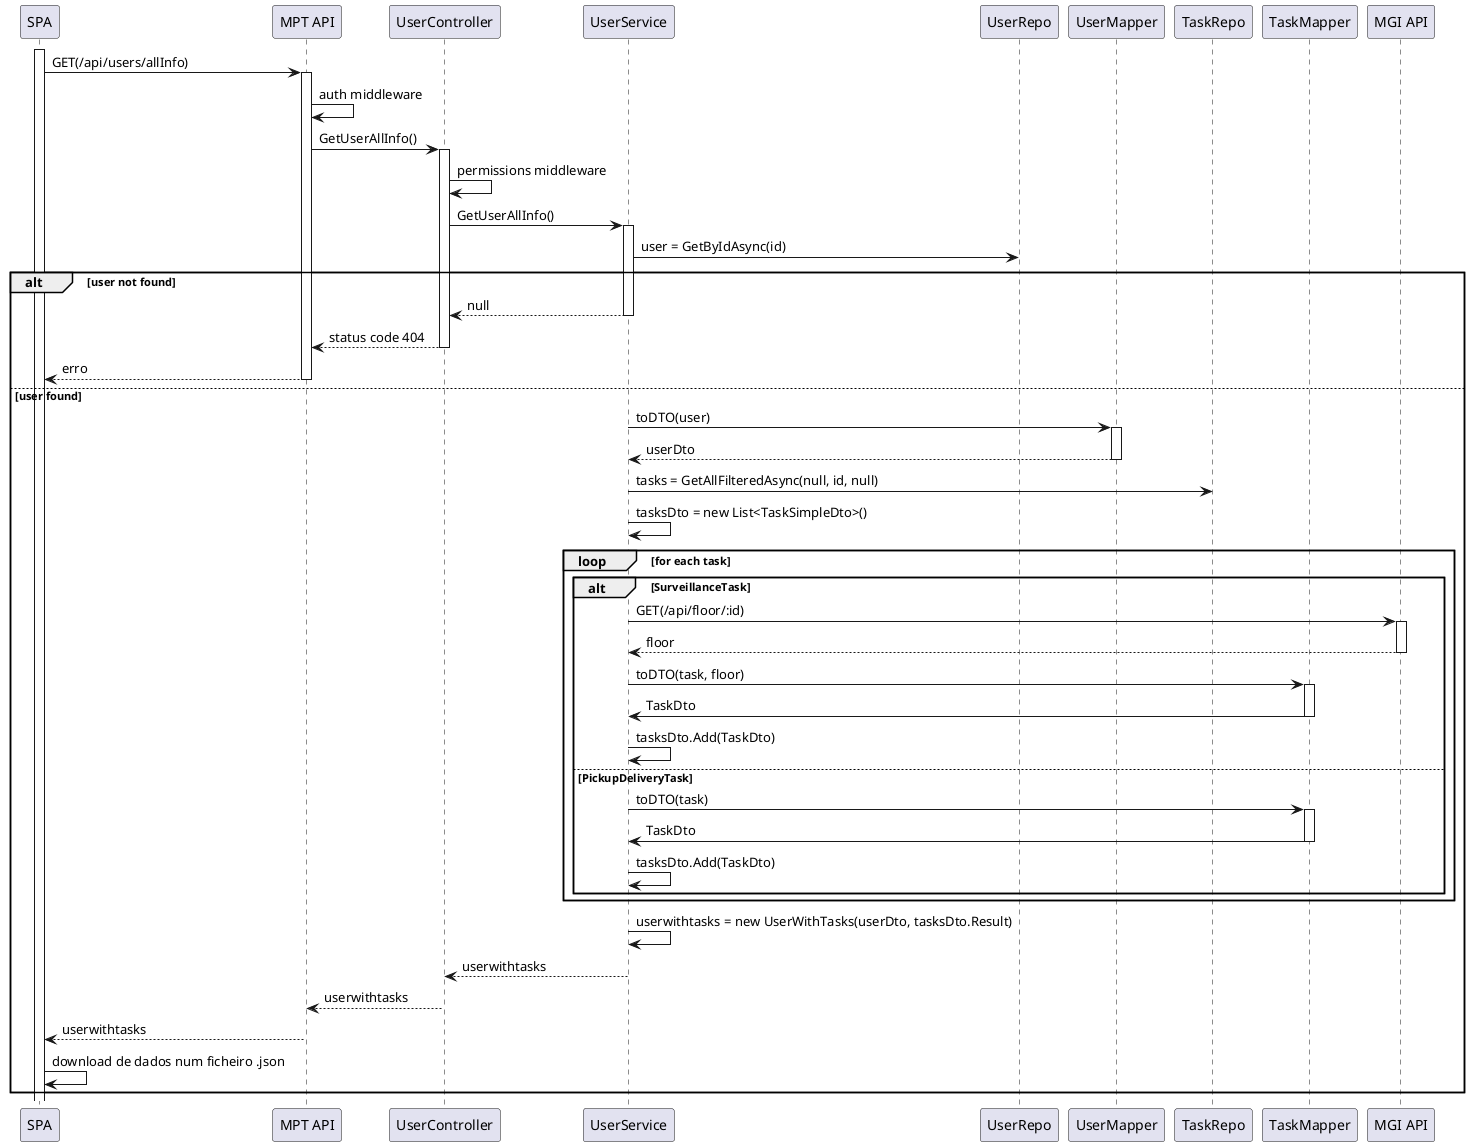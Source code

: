 @startuml
participant SPA
participant "MPT API" as API
participant "UserController" as Ctrl
participant "UserService" as Srv
participant "UserRepo" as Repo
participant "UserMapper" as Map
participant "TaskRepo" as tr
participant "TaskMapper" as tm
participant "MGI API" as API2


activate SPA
SPA -> API: GET(/api/users/allInfo)
activate API

API -> API: auth middleware 
API -> Ctrl: GetUserAllInfo()
activate Ctrl

Ctrl -> Ctrl: permissions middleware 
Ctrl -> Srv: GetUserAllInfo()
activate Srv

Srv -> Repo: user = GetByIdAsync(id)

alt user not found
    Srv --> Ctrl: null
    deactivate Srv

    Ctrl --> API: status code 404
    deactivate Ctrl

    API --> SPA: erro
    deactivate API

else user found

    Srv -> Map: toDTO(user)
    activate Map
    Map --> Srv: userDto
    deactivate Map

    Srv -> tr: tasks = GetAllFilteredAsync(null, id, null)

    Srv -> Srv: tasksDto = new List<TaskSimpleDto>()

    loop for each task
        alt SurveillanceTask

            Srv -> API2: GET(/api/floor/:id)
            activate API2
            API2 --> Srv: floor
            deactivate API2

            Srv -> tm: toDTO(task, floor)
            activate tm
            tm -> Srv: TaskDto
            deactivate tm

            Srv -> Srv: tasksDto.Add(TaskDto)

        else PickupDeliveryTask
            Srv -> tm: toDTO(task)
            activate tm
            tm -> Srv: TaskDto
            deactivate tm

            Srv -> Srv: tasksDto.Add(TaskDto)
        end
    end

    Srv -> Srv: userwithtasks = new UserWithTasks(userDto, tasksDto.Result)

    Srv --> Ctrl: userwithtasks
    deactivate Srv

    Ctrl --> API: userwithtasks
    deactivate Ctrl

    API --> SPA: userwithtasks
    deactivate API

    SPA -> SPA: download de dados num ficheiro .json

end




@enduml